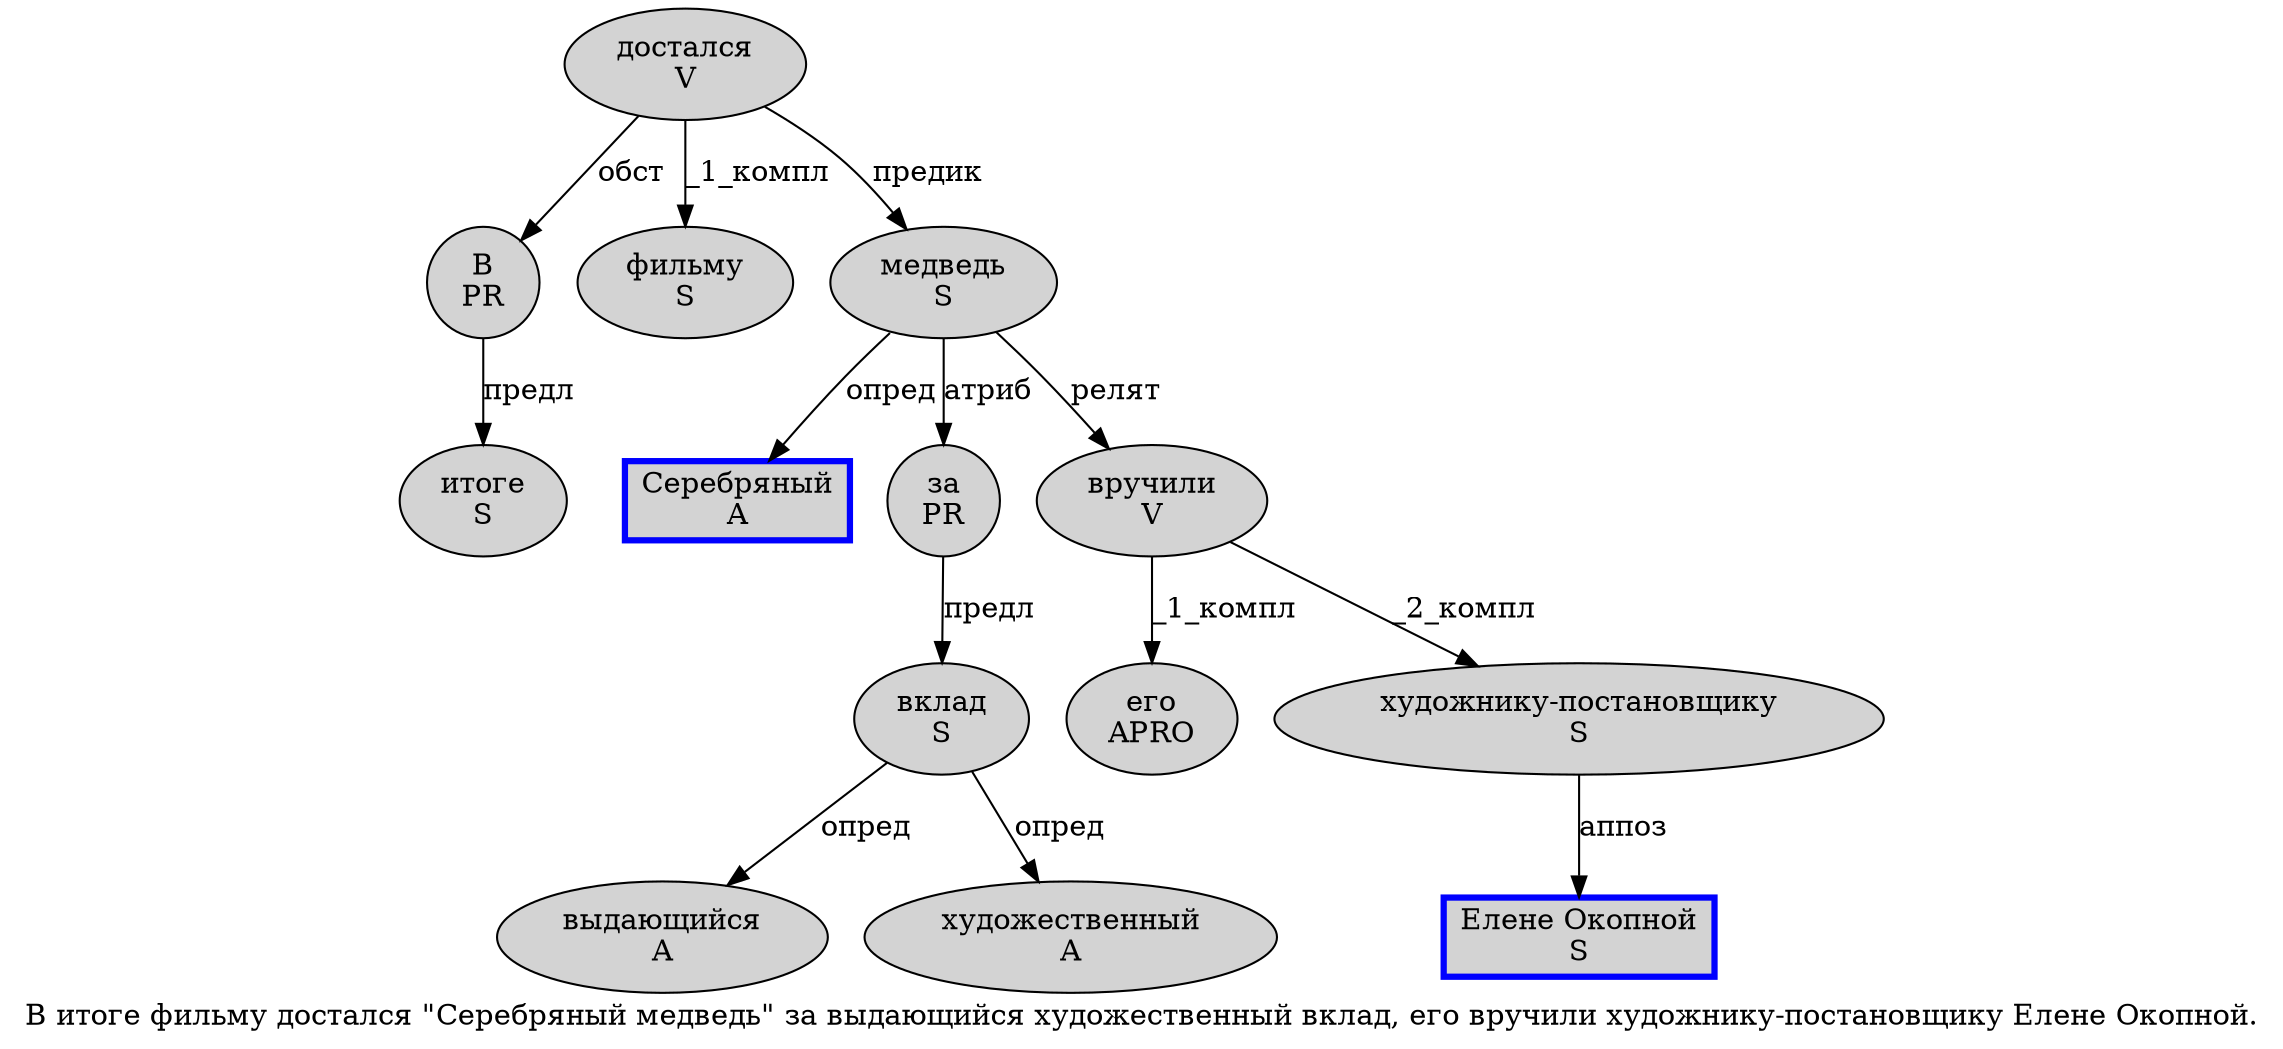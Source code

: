 digraph SENTENCE_1499 {
	graph [label="В итоге фильму достался \"Серебряный медведь\" за выдающийся художественный вклад, его вручили художнику-постановщику Елене Окопной."]
	node [style=filled]
		0 [label="В
PR" color="" fillcolor=lightgray penwidth=1 shape=ellipse]
		1 [label="итоге
S" color="" fillcolor=lightgray penwidth=1 shape=ellipse]
		2 [label="фильму
S" color="" fillcolor=lightgray penwidth=1 shape=ellipse]
		3 [label="достался
V" color="" fillcolor=lightgray penwidth=1 shape=ellipse]
		5 [label="Серебряный
A" color=blue fillcolor=lightgray penwidth=3 shape=box]
		6 [label="медведь
S" color="" fillcolor=lightgray penwidth=1 shape=ellipse]
		8 [label="за
PR" color="" fillcolor=lightgray penwidth=1 shape=ellipse]
		9 [label="выдающийся
A" color="" fillcolor=lightgray penwidth=1 shape=ellipse]
		10 [label="художественный
A" color="" fillcolor=lightgray penwidth=1 shape=ellipse]
		11 [label="вклад
S" color="" fillcolor=lightgray penwidth=1 shape=ellipse]
		13 [label="его
APRO" color="" fillcolor=lightgray penwidth=1 shape=ellipse]
		14 [label="вручили
V" color="" fillcolor=lightgray penwidth=1 shape=ellipse]
		15 [label="художнику-постановщику
S" color="" fillcolor=lightgray penwidth=1 shape=ellipse]
		16 [label="Елене Окопной
S" color=blue fillcolor=lightgray penwidth=3 shape=box]
			0 -> 1 [label="предл"]
			14 -> 13 [label="_1_компл"]
			14 -> 15 [label="_2_компл"]
			6 -> 5 [label="опред"]
			6 -> 8 [label="атриб"]
			6 -> 14 [label="релят"]
			3 -> 0 [label="обст"]
			3 -> 2 [label="_1_компл"]
			3 -> 6 [label="предик"]
			11 -> 9 [label="опред"]
			11 -> 10 [label="опред"]
			8 -> 11 [label="предл"]
			15 -> 16 [label="аппоз"]
}